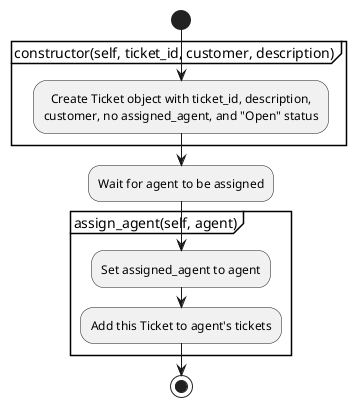 @startuml Ticket
'"Ticket" class functionality
skinparam defaultTextAlignment center
start
partition "constructor(self, ticket_id, customer, description)" {
  :Create Ticket object with ticket_id, description, 
  customer, no assigned_agent, and ~"Open" status;
}
:Wait for agent to be assigned;
partition "assign_agent(self, agent)" {
  :Set assigned_agent to agent;
  :Add this Ticket to agent's tickets;
}
stop
@enduml

@startuml Customer
'"Customer" class functionality
skinparam defaultTextAlignment center
start
partition "constructor(self, name, ticket_system, contact_details)" {
  :Create Customer object with name, contact 
  details and ticket_system;
}

repeat :wait for method call;
  partition "submit_ticket(self, description)" {
    :Create Ticket using 
    ticket_system.create_ticket(self, description);
    :Return created ticket;
  }
repeat while (object exists?) is (yes)
->no;
stop
@enduml

@startuml Agent
'"Agent" class functionality
skinparam defaultTextAlignment center
start
partition "constructor(self, name)" {
  :Create Agent object with name 
  and empty tickets list;
}
stop
@enduml

@startuml TicketSystem
'"TicketSystem" class functionality
skinparam defaultTextAlignment center
start
partition "constructor(self)" {
  :Create TicketSystem object with empty
  tickets, customers, and agents lists;
}

repeat :wait for method call;
  split
  partition "create_customer(self, name, contact_details)" {
    :Create new Customer with name, this 
    TicketSystem and contact_details;
    :Add this Customer to customers;
    :Return this Customer;
  }
  split again
  partition "create_ticket(self, customer, description)" {
    :Create new Ticket with customer 
    submitting ticket and description;
    :Add this Ticket to tickets;
    :Return this Ticket;
  }
  split again
  partition "create_agent(self, name)" {
    :Create new Agent with name; 
    :Add this Agent to agents;
    :Return this Agent;
  }
  split again
  partition "close_ticket(self, ticket)" {
    :Set ticket status to "Closed"; 
    if (ticket has agent assigned) then (yes)
      :Remove ticket from assigned agent's tickets;
    endif
  }
  split again
  partition "assign_ticket(self, ticket, agent)" {
    :Assign agent to ticket;
  }
  end split
repeat while (object exists?) is (yes)
->no;
stop
@enduml